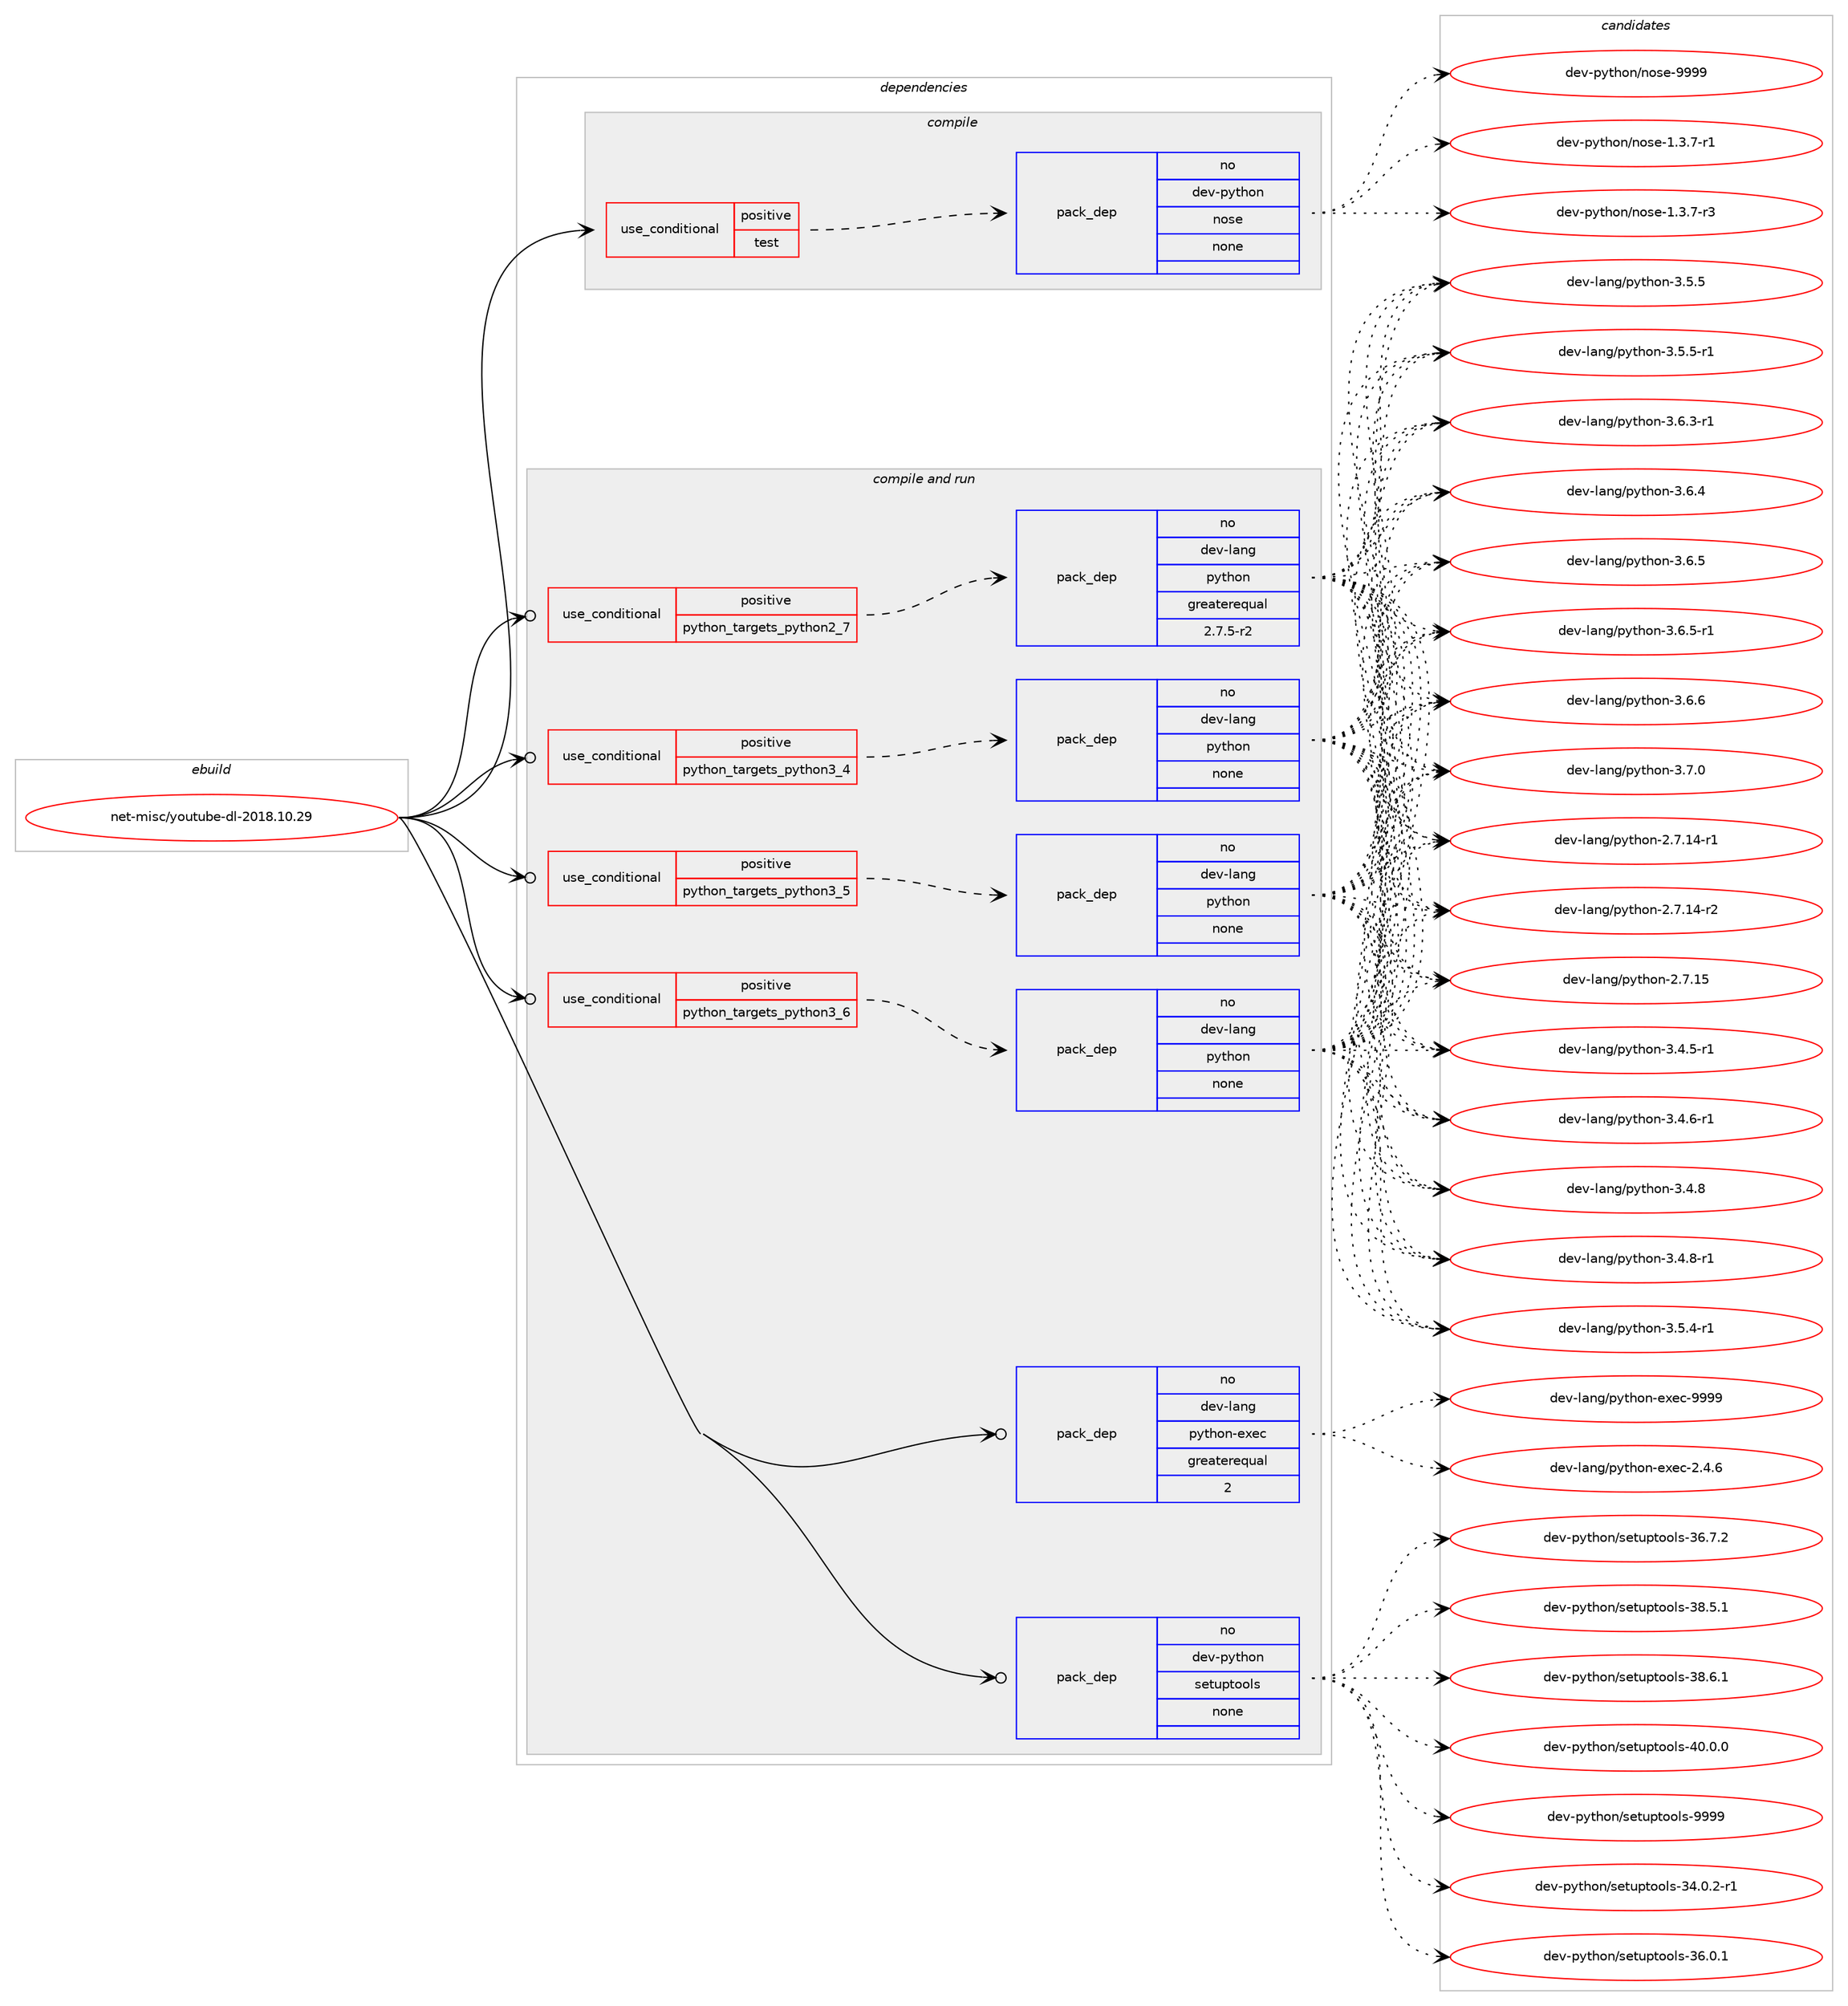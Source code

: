 digraph prolog {

# *************
# Graph options
# *************

newrank=true;
concentrate=true;
compound=true;
graph [rankdir=LR,fontname=Helvetica,fontsize=10,ranksep=1.5];#, ranksep=2.5, nodesep=0.2];
edge  [arrowhead=vee];
node  [fontname=Helvetica,fontsize=10];

# **********
# The ebuild
# **********

subgraph cluster_leftcol {
color=gray;
rank=same;
label=<<i>ebuild</i>>;
id [label="net-misc/youtube-dl-2018.10.29", color=red, width=4, href="../net-misc/youtube-dl-2018.10.29.svg"];
}

# ****************
# The dependencies
# ****************

subgraph cluster_midcol {
color=gray;
label=<<i>dependencies</i>>;
subgraph cluster_compile {
fillcolor="#eeeeee";
style=filled;
label=<<i>compile</i>>;
subgraph cond957 {
dependency5843 [label=<<TABLE BORDER="0" CELLBORDER="1" CELLSPACING="0" CELLPADDING="4"><TR><TD ROWSPAN="3" CELLPADDING="10">use_conditional</TD></TR><TR><TD>positive</TD></TR><TR><TD>test</TD></TR></TABLE>>, shape=none, color=red];
subgraph pack4741 {
dependency5844 [label=<<TABLE BORDER="0" CELLBORDER="1" CELLSPACING="0" CELLPADDING="4" WIDTH="220"><TR><TD ROWSPAN="6" CELLPADDING="30">pack_dep</TD></TR><TR><TD WIDTH="110">no</TD></TR><TR><TD>dev-python</TD></TR><TR><TD>nose</TD></TR><TR><TD>none</TD></TR><TR><TD></TD></TR></TABLE>>, shape=none, color=blue];
}
dependency5843:e -> dependency5844:w [weight=20,style="dashed",arrowhead="vee"];
}
id:e -> dependency5843:w [weight=20,style="solid",arrowhead="vee"];
}
subgraph cluster_compileandrun {
fillcolor="#eeeeee";
style=filled;
label=<<i>compile and run</i>>;
subgraph cond958 {
dependency5845 [label=<<TABLE BORDER="0" CELLBORDER="1" CELLSPACING="0" CELLPADDING="4"><TR><TD ROWSPAN="3" CELLPADDING="10">use_conditional</TD></TR><TR><TD>positive</TD></TR><TR><TD>python_targets_python2_7</TD></TR></TABLE>>, shape=none, color=red];
subgraph pack4742 {
dependency5846 [label=<<TABLE BORDER="0" CELLBORDER="1" CELLSPACING="0" CELLPADDING="4" WIDTH="220"><TR><TD ROWSPAN="6" CELLPADDING="30">pack_dep</TD></TR><TR><TD WIDTH="110">no</TD></TR><TR><TD>dev-lang</TD></TR><TR><TD>python</TD></TR><TR><TD>greaterequal</TD></TR><TR><TD>2.7.5-r2</TD></TR></TABLE>>, shape=none, color=blue];
}
dependency5845:e -> dependency5846:w [weight=20,style="dashed",arrowhead="vee"];
}
id:e -> dependency5845:w [weight=20,style="solid",arrowhead="odotvee"];
subgraph cond959 {
dependency5847 [label=<<TABLE BORDER="0" CELLBORDER="1" CELLSPACING="0" CELLPADDING="4"><TR><TD ROWSPAN="3" CELLPADDING="10">use_conditional</TD></TR><TR><TD>positive</TD></TR><TR><TD>python_targets_python3_4</TD></TR></TABLE>>, shape=none, color=red];
subgraph pack4743 {
dependency5848 [label=<<TABLE BORDER="0" CELLBORDER="1" CELLSPACING="0" CELLPADDING="4" WIDTH="220"><TR><TD ROWSPAN="6" CELLPADDING="30">pack_dep</TD></TR><TR><TD WIDTH="110">no</TD></TR><TR><TD>dev-lang</TD></TR><TR><TD>python</TD></TR><TR><TD>none</TD></TR><TR><TD></TD></TR></TABLE>>, shape=none, color=blue];
}
dependency5847:e -> dependency5848:w [weight=20,style="dashed",arrowhead="vee"];
}
id:e -> dependency5847:w [weight=20,style="solid",arrowhead="odotvee"];
subgraph cond960 {
dependency5849 [label=<<TABLE BORDER="0" CELLBORDER="1" CELLSPACING="0" CELLPADDING="4"><TR><TD ROWSPAN="3" CELLPADDING="10">use_conditional</TD></TR><TR><TD>positive</TD></TR><TR><TD>python_targets_python3_5</TD></TR></TABLE>>, shape=none, color=red];
subgraph pack4744 {
dependency5850 [label=<<TABLE BORDER="0" CELLBORDER="1" CELLSPACING="0" CELLPADDING="4" WIDTH="220"><TR><TD ROWSPAN="6" CELLPADDING="30">pack_dep</TD></TR><TR><TD WIDTH="110">no</TD></TR><TR><TD>dev-lang</TD></TR><TR><TD>python</TD></TR><TR><TD>none</TD></TR><TR><TD></TD></TR></TABLE>>, shape=none, color=blue];
}
dependency5849:e -> dependency5850:w [weight=20,style="dashed",arrowhead="vee"];
}
id:e -> dependency5849:w [weight=20,style="solid",arrowhead="odotvee"];
subgraph cond961 {
dependency5851 [label=<<TABLE BORDER="0" CELLBORDER="1" CELLSPACING="0" CELLPADDING="4"><TR><TD ROWSPAN="3" CELLPADDING="10">use_conditional</TD></TR><TR><TD>positive</TD></TR><TR><TD>python_targets_python3_6</TD></TR></TABLE>>, shape=none, color=red];
subgraph pack4745 {
dependency5852 [label=<<TABLE BORDER="0" CELLBORDER="1" CELLSPACING="0" CELLPADDING="4" WIDTH="220"><TR><TD ROWSPAN="6" CELLPADDING="30">pack_dep</TD></TR><TR><TD WIDTH="110">no</TD></TR><TR><TD>dev-lang</TD></TR><TR><TD>python</TD></TR><TR><TD>none</TD></TR><TR><TD></TD></TR></TABLE>>, shape=none, color=blue];
}
dependency5851:e -> dependency5852:w [weight=20,style="dashed",arrowhead="vee"];
}
id:e -> dependency5851:w [weight=20,style="solid",arrowhead="odotvee"];
subgraph pack4746 {
dependency5853 [label=<<TABLE BORDER="0" CELLBORDER="1" CELLSPACING="0" CELLPADDING="4" WIDTH="220"><TR><TD ROWSPAN="6" CELLPADDING="30">pack_dep</TD></TR><TR><TD WIDTH="110">no</TD></TR><TR><TD>dev-lang</TD></TR><TR><TD>python-exec</TD></TR><TR><TD>greaterequal</TD></TR><TR><TD>2</TD></TR></TABLE>>, shape=none, color=blue];
}
id:e -> dependency5853:w [weight=20,style="solid",arrowhead="odotvee"];
subgraph pack4747 {
dependency5854 [label=<<TABLE BORDER="0" CELLBORDER="1" CELLSPACING="0" CELLPADDING="4" WIDTH="220"><TR><TD ROWSPAN="6" CELLPADDING="30">pack_dep</TD></TR><TR><TD WIDTH="110">no</TD></TR><TR><TD>dev-python</TD></TR><TR><TD>setuptools</TD></TR><TR><TD>none</TD></TR><TR><TD></TD></TR></TABLE>>, shape=none, color=blue];
}
id:e -> dependency5854:w [weight=20,style="solid",arrowhead="odotvee"];
}
subgraph cluster_run {
fillcolor="#eeeeee";
style=filled;
label=<<i>run</i>>;
}
}

# **************
# The candidates
# **************

subgraph cluster_choices {
rank=same;
color=gray;
label=<<i>candidates</i>>;

subgraph choice4741 {
color=black;
nodesep=1;
choice10010111845112121116104111110471101111151014549465146554511449 [label="dev-python/nose-1.3.7-r1", color=red, width=4,href="../dev-python/nose-1.3.7-r1.svg"];
choice10010111845112121116104111110471101111151014549465146554511451 [label="dev-python/nose-1.3.7-r3", color=red, width=4,href="../dev-python/nose-1.3.7-r3.svg"];
choice10010111845112121116104111110471101111151014557575757 [label="dev-python/nose-9999", color=red, width=4,href="../dev-python/nose-9999.svg"];
dependency5844:e -> choice10010111845112121116104111110471101111151014549465146554511449:w [style=dotted,weight="100"];
dependency5844:e -> choice10010111845112121116104111110471101111151014549465146554511451:w [style=dotted,weight="100"];
dependency5844:e -> choice10010111845112121116104111110471101111151014557575757:w [style=dotted,weight="100"];
}
subgraph choice4742 {
color=black;
nodesep=1;
choice100101118451089711010347112121116104111110455046554649524511449 [label="dev-lang/python-2.7.14-r1", color=red, width=4,href="../dev-lang/python-2.7.14-r1.svg"];
choice100101118451089711010347112121116104111110455046554649524511450 [label="dev-lang/python-2.7.14-r2", color=red, width=4,href="../dev-lang/python-2.7.14-r2.svg"];
choice10010111845108971101034711212111610411111045504655464953 [label="dev-lang/python-2.7.15", color=red, width=4,href="../dev-lang/python-2.7.15.svg"];
choice1001011184510897110103471121211161041111104551465246534511449 [label="dev-lang/python-3.4.5-r1", color=red, width=4,href="../dev-lang/python-3.4.5-r1.svg"];
choice1001011184510897110103471121211161041111104551465246544511449 [label="dev-lang/python-3.4.6-r1", color=red, width=4,href="../dev-lang/python-3.4.6-r1.svg"];
choice100101118451089711010347112121116104111110455146524656 [label="dev-lang/python-3.4.8", color=red, width=4,href="../dev-lang/python-3.4.8.svg"];
choice1001011184510897110103471121211161041111104551465246564511449 [label="dev-lang/python-3.4.8-r1", color=red, width=4,href="../dev-lang/python-3.4.8-r1.svg"];
choice1001011184510897110103471121211161041111104551465346524511449 [label="dev-lang/python-3.5.4-r1", color=red, width=4,href="../dev-lang/python-3.5.4-r1.svg"];
choice100101118451089711010347112121116104111110455146534653 [label="dev-lang/python-3.5.5", color=red, width=4,href="../dev-lang/python-3.5.5.svg"];
choice1001011184510897110103471121211161041111104551465346534511449 [label="dev-lang/python-3.5.5-r1", color=red, width=4,href="../dev-lang/python-3.5.5-r1.svg"];
choice1001011184510897110103471121211161041111104551465446514511449 [label="dev-lang/python-3.6.3-r1", color=red, width=4,href="../dev-lang/python-3.6.3-r1.svg"];
choice100101118451089711010347112121116104111110455146544652 [label="dev-lang/python-3.6.4", color=red, width=4,href="../dev-lang/python-3.6.4.svg"];
choice100101118451089711010347112121116104111110455146544653 [label="dev-lang/python-3.6.5", color=red, width=4,href="../dev-lang/python-3.6.5.svg"];
choice1001011184510897110103471121211161041111104551465446534511449 [label="dev-lang/python-3.6.5-r1", color=red, width=4,href="../dev-lang/python-3.6.5-r1.svg"];
choice100101118451089711010347112121116104111110455146544654 [label="dev-lang/python-3.6.6", color=red, width=4,href="../dev-lang/python-3.6.6.svg"];
choice100101118451089711010347112121116104111110455146554648 [label="dev-lang/python-3.7.0", color=red, width=4,href="../dev-lang/python-3.7.0.svg"];
dependency5846:e -> choice100101118451089711010347112121116104111110455046554649524511449:w [style=dotted,weight="100"];
dependency5846:e -> choice100101118451089711010347112121116104111110455046554649524511450:w [style=dotted,weight="100"];
dependency5846:e -> choice10010111845108971101034711212111610411111045504655464953:w [style=dotted,weight="100"];
dependency5846:e -> choice1001011184510897110103471121211161041111104551465246534511449:w [style=dotted,weight="100"];
dependency5846:e -> choice1001011184510897110103471121211161041111104551465246544511449:w [style=dotted,weight="100"];
dependency5846:e -> choice100101118451089711010347112121116104111110455146524656:w [style=dotted,weight="100"];
dependency5846:e -> choice1001011184510897110103471121211161041111104551465246564511449:w [style=dotted,weight="100"];
dependency5846:e -> choice1001011184510897110103471121211161041111104551465346524511449:w [style=dotted,weight="100"];
dependency5846:e -> choice100101118451089711010347112121116104111110455146534653:w [style=dotted,weight="100"];
dependency5846:e -> choice1001011184510897110103471121211161041111104551465346534511449:w [style=dotted,weight="100"];
dependency5846:e -> choice1001011184510897110103471121211161041111104551465446514511449:w [style=dotted,weight="100"];
dependency5846:e -> choice100101118451089711010347112121116104111110455146544652:w [style=dotted,weight="100"];
dependency5846:e -> choice100101118451089711010347112121116104111110455146544653:w [style=dotted,weight="100"];
dependency5846:e -> choice1001011184510897110103471121211161041111104551465446534511449:w [style=dotted,weight="100"];
dependency5846:e -> choice100101118451089711010347112121116104111110455146544654:w [style=dotted,weight="100"];
dependency5846:e -> choice100101118451089711010347112121116104111110455146554648:w [style=dotted,weight="100"];
}
subgraph choice4743 {
color=black;
nodesep=1;
choice100101118451089711010347112121116104111110455046554649524511449 [label="dev-lang/python-2.7.14-r1", color=red, width=4,href="../dev-lang/python-2.7.14-r1.svg"];
choice100101118451089711010347112121116104111110455046554649524511450 [label="dev-lang/python-2.7.14-r2", color=red, width=4,href="../dev-lang/python-2.7.14-r2.svg"];
choice10010111845108971101034711212111610411111045504655464953 [label="dev-lang/python-2.7.15", color=red, width=4,href="../dev-lang/python-2.7.15.svg"];
choice1001011184510897110103471121211161041111104551465246534511449 [label="dev-lang/python-3.4.5-r1", color=red, width=4,href="../dev-lang/python-3.4.5-r1.svg"];
choice1001011184510897110103471121211161041111104551465246544511449 [label="dev-lang/python-3.4.6-r1", color=red, width=4,href="../dev-lang/python-3.4.6-r1.svg"];
choice100101118451089711010347112121116104111110455146524656 [label="dev-lang/python-3.4.8", color=red, width=4,href="../dev-lang/python-3.4.8.svg"];
choice1001011184510897110103471121211161041111104551465246564511449 [label="dev-lang/python-3.4.8-r1", color=red, width=4,href="../dev-lang/python-3.4.8-r1.svg"];
choice1001011184510897110103471121211161041111104551465346524511449 [label="dev-lang/python-3.5.4-r1", color=red, width=4,href="../dev-lang/python-3.5.4-r1.svg"];
choice100101118451089711010347112121116104111110455146534653 [label="dev-lang/python-3.5.5", color=red, width=4,href="../dev-lang/python-3.5.5.svg"];
choice1001011184510897110103471121211161041111104551465346534511449 [label="dev-lang/python-3.5.5-r1", color=red, width=4,href="../dev-lang/python-3.5.5-r1.svg"];
choice1001011184510897110103471121211161041111104551465446514511449 [label="dev-lang/python-3.6.3-r1", color=red, width=4,href="../dev-lang/python-3.6.3-r1.svg"];
choice100101118451089711010347112121116104111110455146544652 [label="dev-lang/python-3.6.4", color=red, width=4,href="../dev-lang/python-3.6.4.svg"];
choice100101118451089711010347112121116104111110455146544653 [label="dev-lang/python-3.6.5", color=red, width=4,href="../dev-lang/python-3.6.5.svg"];
choice1001011184510897110103471121211161041111104551465446534511449 [label="dev-lang/python-3.6.5-r1", color=red, width=4,href="../dev-lang/python-3.6.5-r1.svg"];
choice100101118451089711010347112121116104111110455146544654 [label="dev-lang/python-3.6.6", color=red, width=4,href="../dev-lang/python-3.6.6.svg"];
choice100101118451089711010347112121116104111110455146554648 [label="dev-lang/python-3.7.0", color=red, width=4,href="../dev-lang/python-3.7.0.svg"];
dependency5848:e -> choice100101118451089711010347112121116104111110455046554649524511449:w [style=dotted,weight="100"];
dependency5848:e -> choice100101118451089711010347112121116104111110455046554649524511450:w [style=dotted,weight="100"];
dependency5848:e -> choice10010111845108971101034711212111610411111045504655464953:w [style=dotted,weight="100"];
dependency5848:e -> choice1001011184510897110103471121211161041111104551465246534511449:w [style=dotted,weight="100"];
dependency5848:e -> choice1001011184510897110103471121211161041111104551465246544511449:w [style=dotted,weight="100"];
dependency5848:e -> choice100101118451089711010347112121116104111110455146524656:w [style=dotted,weight="100"];
dependency5848:e -> choice1001011184510897110103471121211161041111104551465246564511449:w [style=dotted,weight="100"];
dependency5848:e -> choice1001011184510897110103471121211161041111104551465346524511449:w [style=dotted,weight="100"];
dependency5848:e -> choice100101118451089711010347112121116104111110455146534653:w [style=dotted,weight="100"];
dependency5848:e -> choice1001011184510897110103471121211161041111104551465346534511449:w [style=dotted,weight="100"];
dependency5848:e -> choice1001011184510897110103471121211161041111104551465446514511449:w [style=dotted,weight="100"];
dependency5848:e -> choice100101118451089711010347112121116104111110455146544652:w [style=dotted,weight="100"];
dependency5848:e -> choice100101118451089711010347112121116104111110455146544653:w [style=dotted,weight="100"];
dependency5848:e -> choice1001011184510897110103471121211161041111104551465446534511449:w [style=dotted,weight="100"];
dependency5848:e -> choice100101118451089711010347112121116104111110455146544654:w [style=dotted,weight="100"];
dependency5848:e -> choice100101118451089711010347112121116104111110455146554648:w [style=dotted,weight="100"];
}
subgraph choice4744 {
color=black;
nodesep=1;
choice100101118451089711010347112121116104111110455046554649524511449 [label="dev-lang/python-2.7.14-r1", color=red, width=4,href="../dev-lang/python-2.7.14-r1.svg"];
choice100101118451089711010347112121116104111110455046554649524511450 [label="dev-lang/python-2.7.14-r2", color=red, width=4,href="../dev-lang/python-2.7.14-r2.svg"];
choice10010111845108971101034711212111610411111045504655464953 [label="dev-lang/python-2.7.15", color=red, width=4,href="../dev-lang/python-2.7.15.svg"];
choice1001011184510897110103471121211161041111104551465246534511449 [label="dev-lang/python-3.4.5-r1", color=red, width=4,href="../dev-lang/python-3.4.5-r1.svg"];
choice1001011184510897110103471121211161041111104551465246544511449 [label="dev-lang/python-3.4.6-r1", color=red, width=4,href="../dev-lang/python-3.4.6-r1.svg"];
choice100101118451089711010347112121116104111110455146524656 [label="dev-lang/python-3.4.8", color=red, width=4,href="../dev-lang/python-3.4.8.svg"];
choice1001011184510897110103471121211161041111104551465246564511449 [label="dev-lang/python-3.4.8-r1", color=red, width=4,href="../dev-lang/python-3.4.8-r1.svg"];
choice1001011184510897110103471121211161041111104551465346524511449 [label="dev-lang/python-3.5.4-r1", color=red, width=4,href="../dev-lang/python-3.5.4-r1.svg"];
choice100101118451089711010347112121116104111110455146534653 [label="dev-lang/python-3.5.5", color=red, width=4,href="../dev-lang/python-3.5.5.svg"];
choice1001011184510897110103471121211161041111104551465346534511449 [label="dev-lang/python-3.5.5-r1", color=red, width=4,href="../dev-lang/python-3.5.5-r1.svg"];
choice1001011184510897110103471121211161041111104551465446514511449 [label="dev-lang/python-3.6.3-r1", color=red, width=4,href="../dev-lang/python-3.6.3-r1.svg"];
choice100101118451089711010347112121116104111110455146544652 [label="dev-lang/python-3.6.4", color=red, width=4,href="../dev-lang/python-3.6.4.svg"];
choice100101118451089711010347112121116104111110455146544653 [label="dev-lang/python-3.6.5", color=red, width=4,href="../dev-lang/python-3.6.5.svg"];
choice1001011184510897110103471121211161041111104551465446534511449 [label="dev-lang/python-3.6.5-r1", color=red, width=4,href="../dev-lang/python-3.6.5-r1.svg"];
choice100101118451089711010347112121116104111110455146544654 [label="dev-lang/python-3.6.6", color=red, width=4,href="../dev-lang/python-3.6.6.svg"];
choice100101118451089711010347112121116104111110455146554648 [label="dev-lang/python-3.7.0", color=red, width=4,href="../dev-lang/python-3.7.0.svg"];
dependency5850:e -> choice100101118451089711010347112121116104111110455046554649524511449:w [style=dotted,weight="100"];
dependency5850:e -> choice100101118451089711010347112121116104111110455046554649524511450:w [style=dotted,weight="100"];
dependency5850:e -> choice10010111845108971101034711212111610411111045504655464953:w [style=dotted,weight="100"];
dependency5850:e -> choice1001011184510897110103471121211161041111104551465246534511449:w [style=dotted,weight="100"];
dependency5850:e -> choice1001011184510897110103471121211161041111104551465246544511449:w [style=dotted,weight="100"];
dependency5850:e -> choice100101118451089711010347112121116104111110455146524656:w [style=dotted,weight="100"];
dependency5850:e -> choice1001011184510897110103471121211161041111104551465246564511449:w [style=dotted,weight="100"];
dependency5850:e -> choice1001011184510897110103471121211161041111104551465346524511449:w [style=dotted,weight="100"];
dependency5850:e -> choice100101118451089711010347112121116104111110455146534653:w [style=dotted,weight="100"];
dependency5850:e -> choice1001011184510897110103471121211161041111104551465346534511449:w [style=dotted,weight="100"];
dependency5850:e -> choice1001011184510897110103471121211161041111104551465446514511449:w [style=dotted,weight="100"];
dependency5850:e -> choice100101118451089711010347112121116104111110455146544652:w [style=dotted,weight="100"];
dependency5850:e -> choice100101118451089711010347112121116104111110455146544653:w [style=dotted,weight="100"];
dependency5850:e -> choice1001011184510897110103471121211161041111104551465446534511449:w [style=dotted,weight="100"];
dependency5850:e -> choice100101118451089711010347112121116104111110455146544654:w [style=dotted,weight="100"];
dependency5850:e -> choice100101118451089711010347112121116104111110455146554648:w [style=dotted,weight="100"];
}
subgraph choice4745 {
color=black;
nodesep=1;
choice100101118451089711010347112121116104111110455046554649524511449 [label="dev-lang/python-2.7.14-r1", color=red, width=4,href="../dev-lang/python-2.7.14-r1.svg"];
choice100101118451089711010347112121116104111110455046554649524511450 [label="dev-lang/python-2.7.14-r2", color=red, width=4,href="../dev-lang/python-2.7.14-r2.svg"];
choice10010111845108971101034711212111610411111045504655464953 [label="dev-lang/python-2.7.15", color=red, width=4,href="../dev-lang/python-2.7.15.svg"];
choice1001011184510897110103471121211161041111104551465246534511449 [label="dev-lang/python-3.4.5-r1", color=red, width=4,href="../dev-lang/python-3.4.5-r1.svg"];
choice1001011184510897110103471121211161041111104551465246544511449 [label="dev-lang/python-3.4.6-r1", color=red, width=4,href="../dev-lang/python-3.4.6-r1.svg"];
choice100101118451089711010347112121116104111110455146524656 [label="dev-lang/python-3.4.8", color=red, width=4,href="../dev-lang/python-3.4.8.svg"];
choice1001011184510897110103471121211161041111104551465246564511449 [label="dev-lang/python-3.4.8-r1", color=red, width=4,href="../dev-lang/python-3.4.8-r1.svg"];
choice1001011184510897110103471121211161041111104551465346524511449 [label="dev-lang/python-3.5.4-r1", color=red, width=4,href="../dev-lang/python-3.5.4-r1.svg"];
choice100101118451089711010347112121116104111110455146534653 [label="dev-lang/python-3.5.5", color=red, width=4,href="../dev-lang/python-3.5.5.svg"];
choice1001011184510897110103471121211161041111104551465346534511449 [label="dev-lang/python-3.5.5-r1", color=red, width=4,href="../dev-lang/python-3.5.5-r1.svg"];
choice1001011184510897110103471121211161041111104551465446514511449 [label="dev-lang/python-3.6.3-r1", color=red, width=4,href="../dev-lang/python-3.6.3-r1.svg"];
choice100101118451089711010347112121116104111110455146544652 [label="dev-lang/python-3.6.4", color=red, width=4,href="../dev-lang/python-3.6.4.svg"];
choice100101118451089711010347112121116104111110455146544653 [label="dev-lang/python-3.6.5", color=red, width=4,href="../dev-lang/python-3.6.5.svg"];
choice1001011184510897110103471121211161041111104551465446534511449 [label="dev-lang/python-3.6.5-r1", color=red, width=4,href="../dev-lang/python-3.6.5-r1.svg"];
choice100101118451089711010347112121116104111110455146544654 [label="dev-lang/python-3.6.6", color=red, width=4,href="../dev-lang/python-3.6.6.svg"];
choice100101118451089711010347112121116104111110455146554648 [label="dev-lang/python-3.7.0", color=red, width=4,href="../dev-lang/python-3.7.0.svg"];
dependency5852:e -> choice100101118451089711010347112121116104111110455046554649524511449:w [style=dotted,weight="100"];
dependency5852:e -> choice100101118451089711010347112121116104111110455046554649524511450:w [style=dotted,weight="100"];
dependency5852:e -> choice10010111845108971101034711212111610411111045504655464953:w [style=dotted,weight="100"];
dependency5852:e -> choice1001011184510897110103471121211161041111104551465246534511449:w [style=dotted,weight="100"];
dependency5852:e -> choice1001011184510897110103471121211161041111104551465246544511449:w [style=dotted,weight="100"];
dependency5852:e -> choice100101118451089711010347112121116104111110455146524656:w [style=dotted,weight="100"];
dependency5852:e -> choice1001011184510897110103471121211161041111104551465246564511449:w [style=dotted,weight="100"];
dependency5852:e -> choice1001011184510897110103471121211161041111104551465346524511449:w [style=dotted,weight="100"];
dependency5852:e -> choice100101118451089711010347112121116104111110455146534653:w [style=dotted,weight="100"];
dependency5852:e -> choice1001011184510897110103471121211161041111104551465346534511449:w [style=dotted,weight="100"];
dependency5852:e -> choice1001011184510897110103471121211161041111104551465446514511449:w [style=dotted,weight="100"];
dependency5852:e -> choice100101118451089711010347112121116104111110455146544652:w [style=dotted,weight="100"];
dependency5852:e -> choice100101118451089711010347112121116104111110455146544653:w [style=dotted,weight="100"];
dependency5852:e -> choice1001011184510897110103471121211161041111104551465446534511449:w [style=dotted,weight="100"];
dependency5852:e -> choice100101118451089711010347112121116104111110455146544654:w [style=dotted,weight="100"];
dependency5852:e -> choice100101118451089711010347112121116104111110455146554648:w [style=dotted,weight="100"];
}
subgraph choice4746 {
color=black;
nodesep=1;
choice1001011184510897110103471121211161041111104510112010199455046524654 [label="dev-lang/python-exec-2.4.6", color=red, width=4,href="../dev-lang/python-exec-2.4.6.svg"];
choice10010111845108971101034711212111610411111045101120101994557575757 [label="dev-lang/python-exec-9999", color=red, width=4,href="../dev-lang/python-exec-9999.svg"];
dependency5853:e -> choice1001011184510897110103471121211161041111104510112010199455046524654:w [style=dotted,weight="100"];
dependency5853:e -> choice10010111845108971101034711212111610411111045101120101994557575757:w [style=dotted,weight="100"];
}
subgraph choice4747 {
color=black;
nodesep=1;
choice1001011184511212111610411111047115101116117112116111111108115455152464846504511449 [label="dev-python/setuptools-34.0.2-r1", color=red, width=4,href="../dev-python/setuptools-34.0.2-r1.svg"];
choice100101118451121211161041111104711510111611711211611111110811545515446484649 [label="dev-python/setuptools-36.0.1", color=red, width=4,href="../dev-python/setuptools-36.0.1.svg"];
choice100101118451121211161041111104711510111611711211611111110811545515446554650 [label="dev-python/setuptools-36.7.2", color=red, width=4,href="../dev-python/setuptools-36.7.2.svg"];
choice100101118451121211161041111104711510111611711211611111110811545515646534649 [label="dev-python/setuptools-38.5.1", color=red, width=4,href="../dev-python/setuptools-38.5.1.svg"];
choice100101118451121211161041111104711510111611711211611111110811545515646544649 [label="dev-python/setuptools-38.6.1", color=red, width=4,href="../dev-python/setuptools-38.6.1.svg"];
choice100101118451121211161041111104711510111611711211611111110811545524846484648 [label="dev-python/setuptools-40.0.0", color=red, width=4,href="../dev-python/setuptools-40.0.0.svg"];
choice10010111845112121116104111110471151011161171121161111111081154557575757 [label="dev-python/setuptools-9999", color=red, width=4,href="../dev-python/setuptools-9999.svg"];
dependency5854:e -> choice1001011184511212111610411111047115101116117112116111111108115455152464846504511449:w [style=dotted,weight="100"];
dependency5854:e -> choice100101118451121211161041111104711510111611711211611111110811545515446484649:w [style=dotted,weight="100"];
dependency5854:e -> choice100101118451121211161041111104711510111611711211611111110811545515446554650:w [style=dotted,weight="100"];
dependency5854:e -> choice100101118451121211161041111104711510111611711211611111110811545515646534649:w [style=dotted,weight="100"];
dependency5854:e -> choice100101118451121211161041111104711510111611711211611111110811545515646544649:w [style=dotted,weight="100"];
dependency5854:e -> choice100101118451121211161041111104711510111611711211611111110811545524846484648:w [style=dotted,weight="100"];
dependency5854:e -> choice10010111845112121116104111110471151011161171121161111111081154557575757:w [style=dotted,weight="100"];
}
}

}
